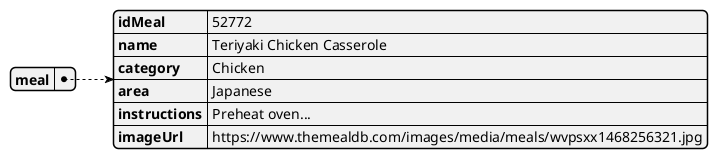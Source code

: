 @startyaml
meal:
  idMeal: "52772"
  name: "Teriyaki Chicken Casserole"
  category: "Chicken"
  area: "Japanese"
  instructions: "Preheat oven..."
  imageUrl: "https://www.themealdb.com/images/media/meals/wvpsxx1468256321.jpg"
@endyaml

